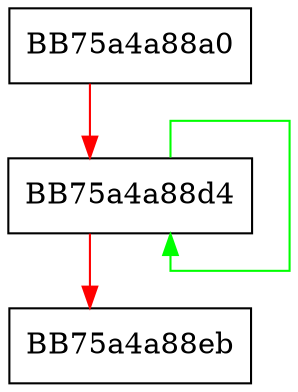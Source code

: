 digraph SSE_maxps {
  node [shape="box"];
  graph [splines=ortho];
  BB75a4a88a0 -> BB75a4a88d4 [color="red"];
  BB75a4a88d4 -> BB75a4a88d4 [color="green"];
  BB75a4a88d4 -> BB75a4a88eb [color="red"];
}